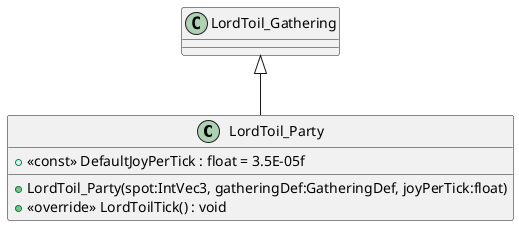 @startuml
class LordToil_Party {
    + <<const>> DefaultJoyPerTick : float = 3.5E-05f
    + LordToil_Party(spot:IntVec3, gatheringDef:GatheringDef, joyPerTick:float)
    + <<override>> LordToilTick() : void
}
LordToil_Gathering <|-- LordToil_Party
@enduml
